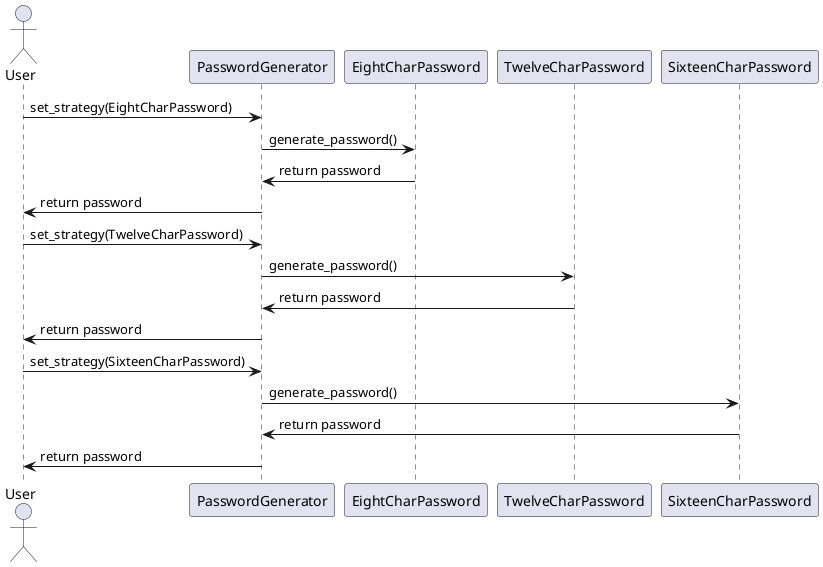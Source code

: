 @startuml Strategy_Sequence_Diagram
actor User
participant "PasswordGenerator" as Generator
participant "EightCharPassword" as EightChar
participant "TwelveCharPassword" as TwelveChar
participant "SixteenCharPassword" as SixteenChar

User -> Generator : set_strategy(EightCharPassword)
Generator -> EightChar : generate_password()
EightChar -> Generator : return password
Generator -> User : return password

User -> Generator : set_strategy(TwelveCharPassword)
Generator -> TwelveChar : generate_password()
TwelveChar -> Generator : return password
Generator -> User : return password

User -> Generator : set_strategy(SixteenCharPassword)
Generator -> SixteenChar : generate_password()
SixteenChar -> Generator : return password
Generator -> User : return password
@enduml
